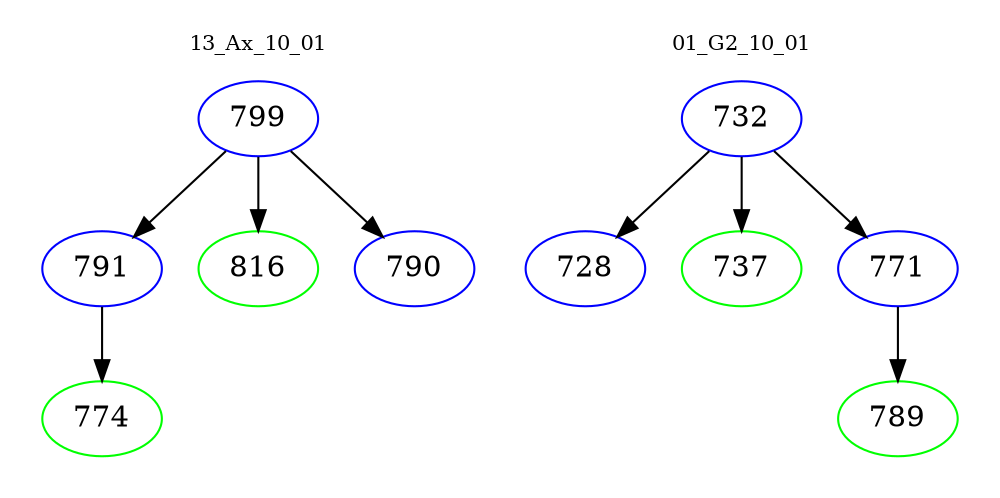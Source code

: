 digraph{
subgraph cluster_0 {
color = white
label = "13_Ax_10_01";
fontsize=10;
T0_799 [label="799", color="blue"]
T0_799 -> T0_791 [color="black"]
T0_791 [label="791", color="blue"]
T0_791 -> T0_774 [color="black"]
T0_774 [label="774", color="green"]
T0_799 -> T0_816 [color="black"]
T0_816 [label="816", color="green"]
T0_799 -> T0_790 [color="black"]
T0_790 [label="790", color="blue"]
}
subgraph cluster_1 {
color = white
label = "01_G2_10_01";
fontsize=10;
T1_732 [label="732", color="blue"]
T1_732 -> T1_728 [color="black"]
T1_728 [label="728", color="blue"]
T1_732 -> T1_737 [color="black"]
T1_737 [label="737", color="green"]
T1_732 -> T1_771 [color="black"]
T1_771 [label="771", color="blue"]
T1_771 -> T1_789 [color="black"]
T1_789 [label="789", color="green"]
}
}
